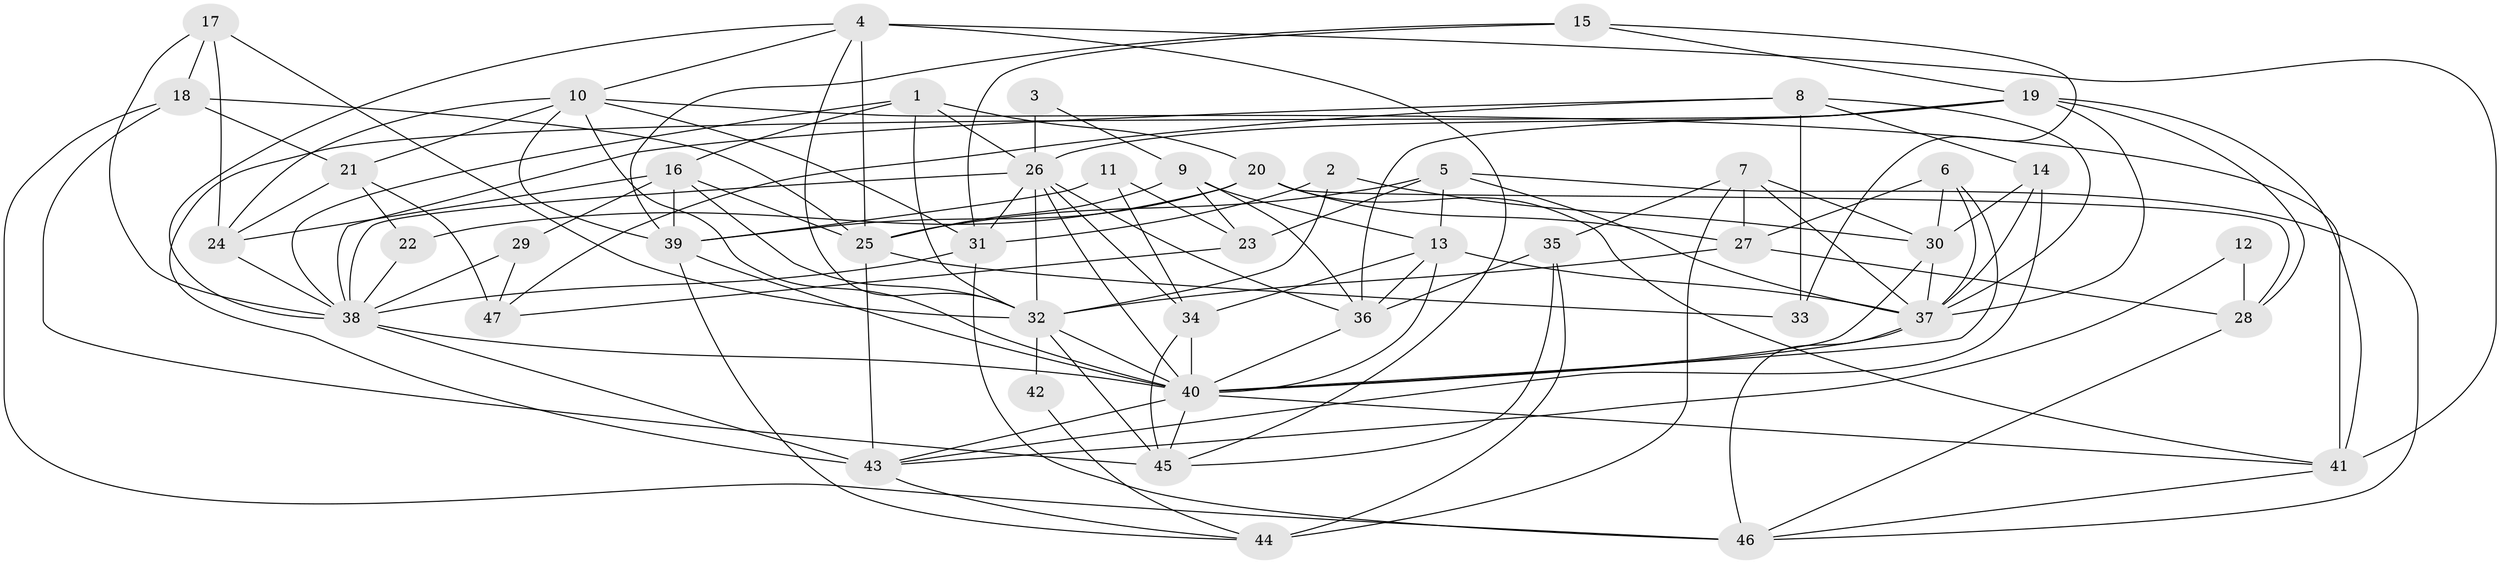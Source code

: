 // original degree distribution, {4: 0.3010752688172043, 2: 0.12903225806451613, 3: 0.3010752688172043, 6: 0.13978494623655913, 5: 0.07526881720430108, 8: 0.010752688172043012, 7: 0.03225806451612903, 10: 0.010752688172043012}
// Generated by graph-tools (version 1.1) at 2025/26/03/09/25 03:26:13]
// undirected, 47 vertices, 129 edges
graph export_dot {
graph [start="1"]
  node [color=gray90,style=filled];
  1;
  2;
  3;
  4;
  5;
  6;
  7;
  8;
  9;
  10;
  11;
  12;
  13;
  14;
  15;
  16;
  17;
  18;
  19;
  20;
  21;
  22;
  23;
  24;
  25;
  26;
  27;
  28;
  29;
  30;
  31;
  32;
  33;
  34;
  35;
  36;
  37;
  38;
  39;
  40;
  41;
  42;
  43;
  44;
  45;
  46;
  47;
  1 -- 16 [weight=1.0];
  1 -- 20 [weight=1.0];
  1 -- 26 [weight=1.0];
  1 -- 32 [weight=1.0];
  1 -- 38 [weight=1.0];
  2 -- 30 [weight=1.0];
  2 -- 31 [weight=1.0];
  2 -- 32 [weight=1.0];
  3 -- 9 [weight=1.0];
  3 -- 26 [weight=2.0];
  4 -- 10 [weight=1.0];
  4 -- 25 [weight=1.0];
  4 -- 32 [weight=1.0];
  4 -- 38 [weight=1.0];
  4 -- 41 [weight=2.0];
  4 -- 45 [weight=1.0];
  5 -- 13 [weight=1.0];
  5 -- 23 [weight=1.0];
  5 -- 25 [weight=1.0];
  5 -- 37 [weight=1.0];
  5 -- 46 [weight=1.0];
  6 -- 27 [weight=1.0];
  6 -- 30 [weight=1.0];
  6 -- 37 [weight=1.0];
  6 -- 40 [weight=1.0];
  7 -- 27 [weight=1.0];
  7 -- 30 [weight=1.0];
  7 -- 35 [weight=1.0];
  7 -- 37 [weight=1.0];
  7 -- 44 [weight=1.0];
  8 -- 14 [weight=1.0];
  8 -- 33 [weight=1.0];
  8 -- 37 [weight=1.0];
  8 -- 38 [weight=1.0];
  8 -- 47 [weight=1.0];
  9 -- 13 [weight=1.0];
  9 -- 23 [weight=1.0];
  9 -- 25 [weight=1.0];
  9 -- 36 [weight=1.0];
  10 -- 21 [weight=1.0];
  10 -- 24 [weight=1.0];
  10 -- 31 [weight=1.0];
  10 -- 39 [weight=1.0];
  10 -- 40 [weight=1.0];
  10 -- 41 [weight=1.0];
  11 -- 23 [weight=1.0];
  11 -- 34 [weight=1.0];
  11 -- 39 [weight=1.0];
  12 -- 28 [weight=1.0];
  12 -- 43 [weight=1.0];
  13 -- 34 [weight=1.0];
  13 -- 36 [weight=1.0];
  13 -- 37 [weight=1.0];
  13 -- 40 [weight=1.0];
  14 -- 30 [weight=1.0];
  14 -- 37 [weight=1.0];
  14 -- 43 [weight=1.0];
  15 -- 19 [weight=1.0];
  15 -- 31 [weight=1.0];
  15 -- 33 [weight=1.0];
  15 -- 39 [weight=1.0];
  16 -- 24 [weight=1.0];
  16 -- 25 [weight=1.0];
  16 -- 29 [weight=2.0];
  16 -- 32 [weight=1.0];
  16 -- 39 [weight=1.0];
  17 -- 18 [weight=1.0];
  17 -- 24 [weight=1.0];
  17 -- 32 [weight=1.0];
  17 -- 38 [weight=1.0];
  18 -- 21 [weight=1.0];
  18 -- 25 [weight=1.0];
  18 -- 45 [weight=1.0];
  18 -- 46 [weight=1.0];
  19 -- 26 [weight=1.0];
  19 -- 28 [weight=1.0];
  19 -- 36 [weight=1.0];
  19 -- 37 [weight=2.0];
  19 -- 41 [weight=1.0];
  19 -- 43 [weight=1.0];
  20 -- 22 [weight=1.0];
  20 -- 27 [weight=1.0];
  20 -- 28 [weight=1.0];
  20 -- 39 [weight=2.0];
  20 -- 41 [weight=1.0];
  21 -- 22 [weight=1.0];
  21 -- 24 [weight=1.0];
  21 -- 47 [weight=1.0];
  22 -- 38 [weight=1.0];
  23 -- 47 [weight=1.0];
  24 -- 38 [weight=1.0];
  25 -- 33 [weight=1.0];
  25 -- 43 [weight=1.0];
  26 -- 31 [weight=1.0];
  26 -- 32 [weight=1.0];
  26 -- 34 [weight=1.0];
  26 -- 36 [weight=1.0];
  26 -- 38 [weight=1.0];
  26 -- 40 [weight=1.0];
  27 -- 28 [weight=1.0];
  27 -- 32 [weight=1.0];
  28 -- 46 [weight=1.0];
  29 -- 38 [weight=1.0];
  29 -- 47 [weight=2.0];
  30 -- 37 [weight=1.0];
  30 -- 40 [weight=1.0];
  31 -- 38 [weight=1.0];
  31 -- 46 [weight=1.0];
  32 -- 40 [weight=2.0];
  32 -- 42 [weight=1.0];
  32 -- 45 [weight=1.0];
  34 -- 40 [weight=2.0];
  34 -- 45 [weight=1.0];
  35 -- 36 [weight=1.0];
  35 -- 44 [weight=2.0];
  35 -- 45 [weight=1.0];
  36 -- 40 [weight=1.0];
  37 -- 40 [weight=2.0];
  37 -- 46 [weight=1.0];
  38 -- 40 [weight=1.0];
  38 -- 43 [weight=1.0];
  39 -- 40 [weight=1.0];
  39 -- 44 [weight=1.0];
  40 -- 41 [weight=1.0];
  40 -- 43 [weight=1.0];
  40 -- 45 [weight=1.0];
  41 -- 46 [weight=1.0];
  42 -- 44 [weight=1.0];
  43 -- 44 [weight=1.0];
}
